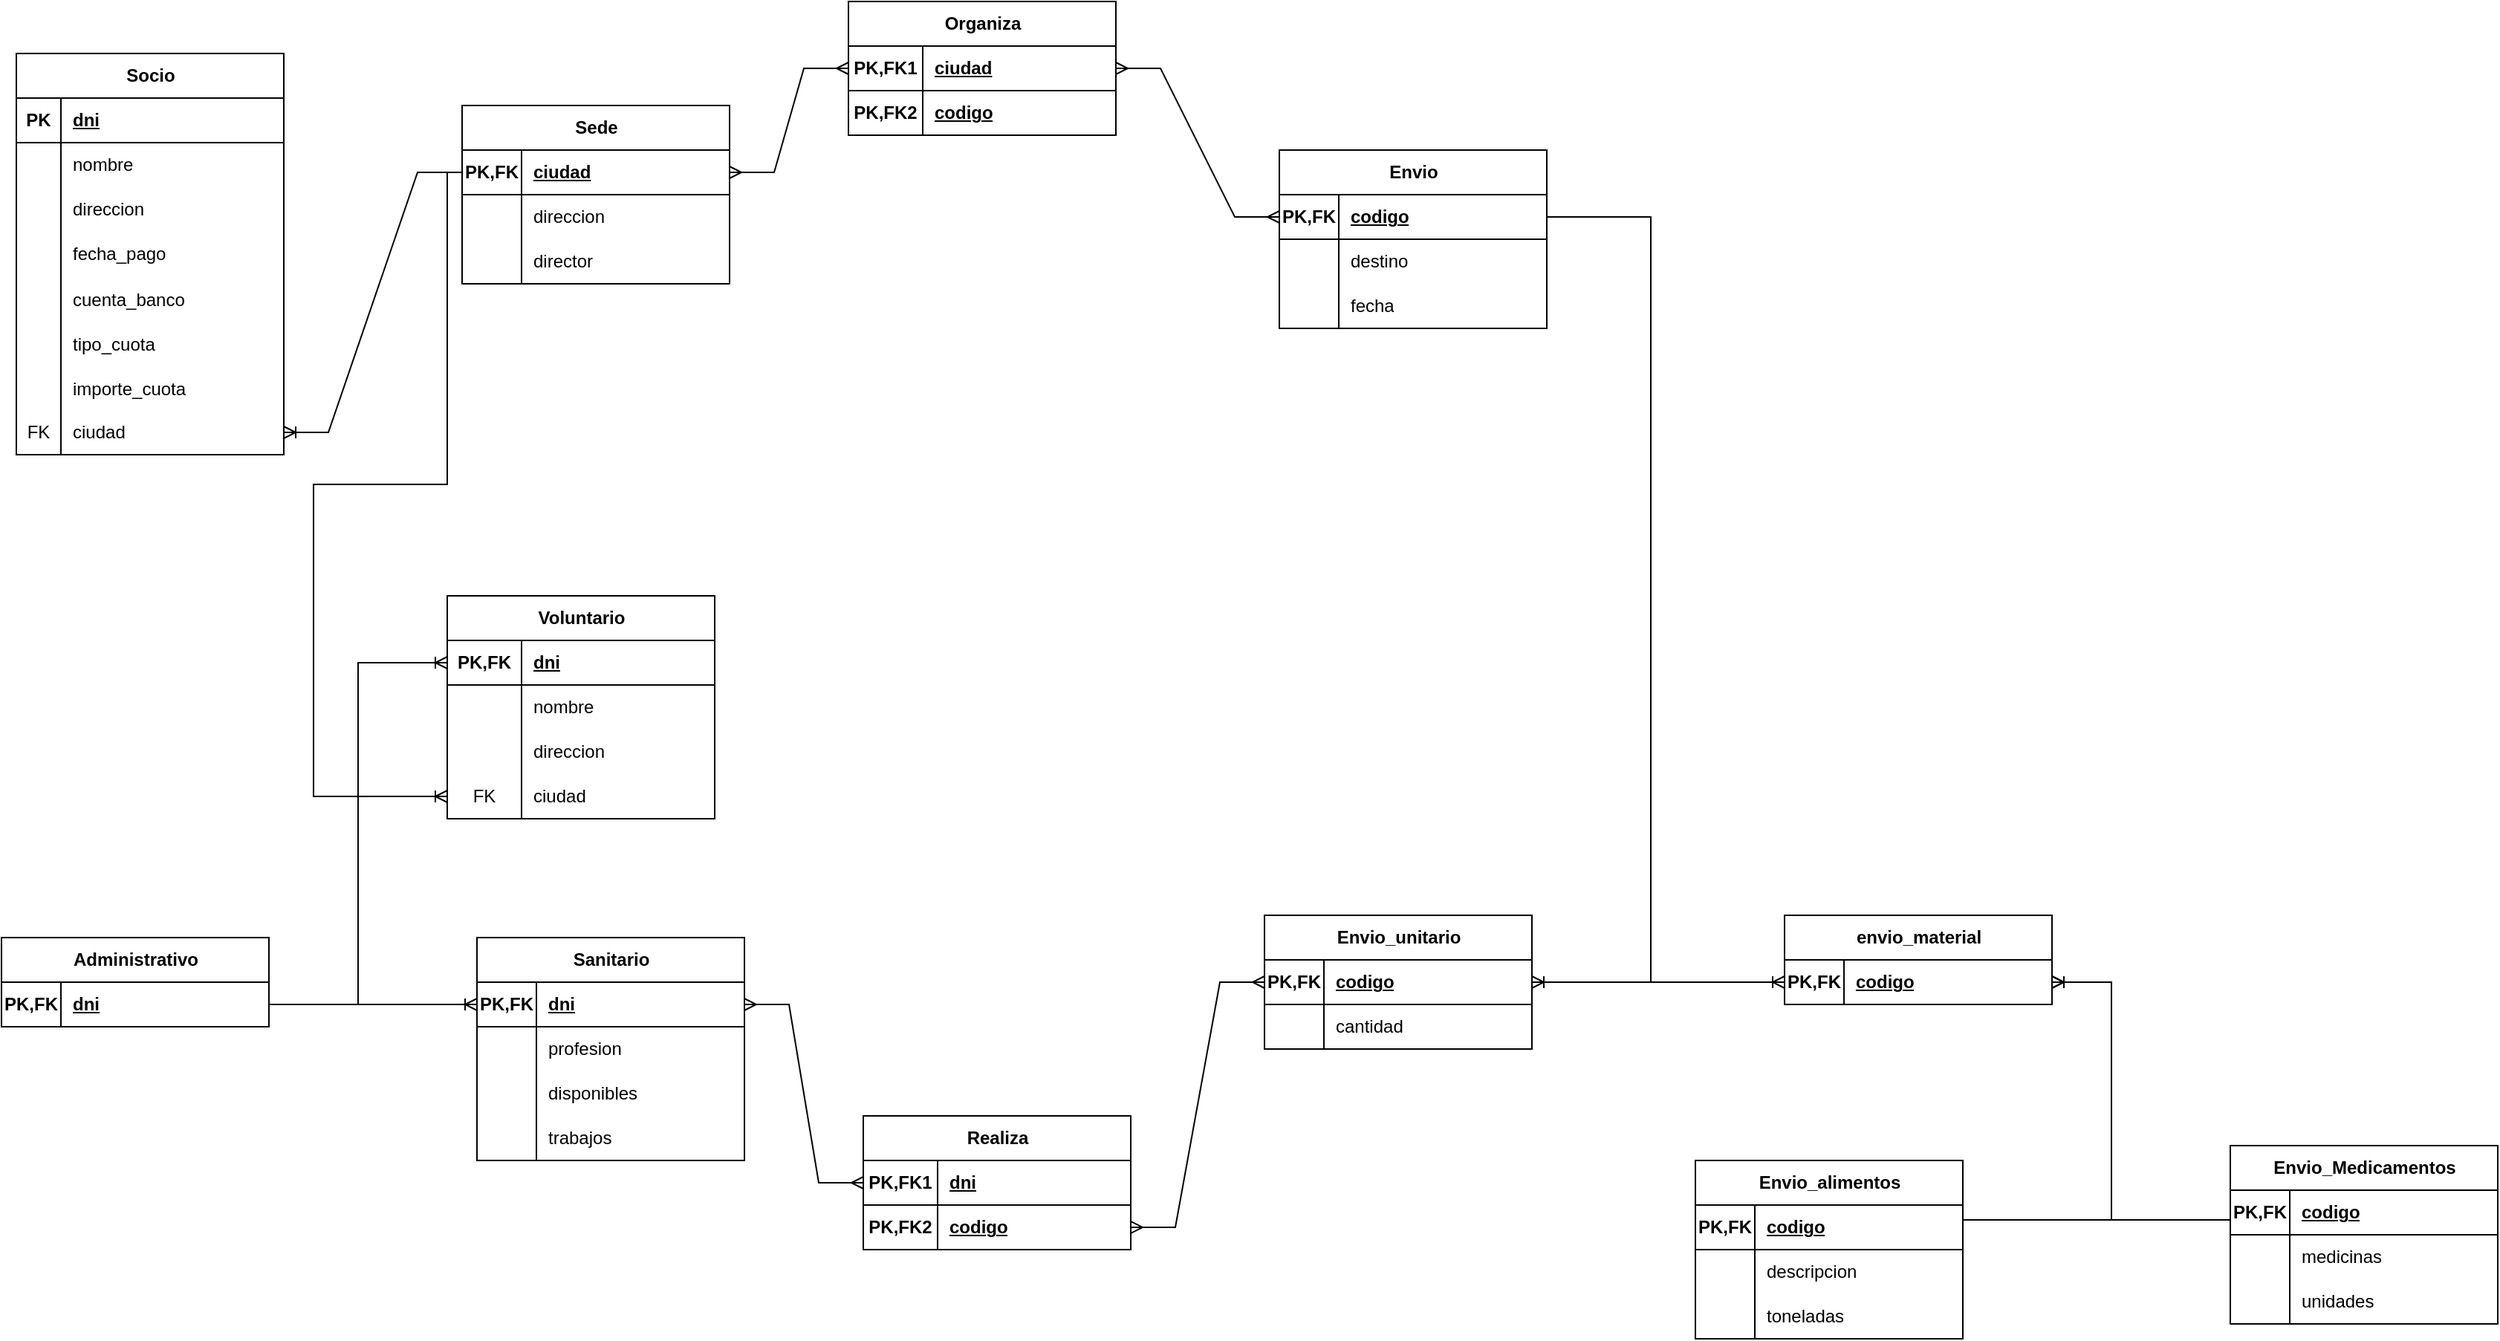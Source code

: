 <mxfile version="22.1.21" type="device">
  <diagram id="R2lEEEUBdFMjLlhIrx00" name="Page-1">
    <mxGraphModel dx="2284" dy="1944" grid="1" gridSize="10" guides="1" tooltips="1" connect="1" arrows="1" fold="1" page="1" pageScale="1" pageWidth="850" pageHeight="1100" math="0" shadow="0" extFonts="Permanent Marker^https://fonts.googleapis.com/css?family=Permanent+Marker">
      <root>
        <mxCell id="0" />
        <mxCell id="1" parent="0" />
        <mxCell id="1O1M_kBjVg28QE_yOUGU-1" value="Sede" style="shape=table;startSize=30;container=1;collapsible=1;childLayout=tableLayout;fixedRows=1;rowLines=0;fontStyle=1;align=center;resizeLast=1;html=1;" parent="1" vertex="1">
          <mxGeometry x="30" y="60" width="180" height="120" as="geometry" />
        </mxCell>
        <mxCell id="1O1M_kBjVg28QE_yOUGU-2" value="" style="shape=tableRow;horizontal=0;startSize=0;swimlaneHead=0;swimlaneBody=0;fillColor=none;collapsible=0;dropTarget=0;points=[[0,0.5],[1,0.5]];portConstraint=eastwest;top=0;left=0;right=0;bottom=1;" parent="1O1M_kBjVg28QE_yOUGU-1" vertex="1">
          <mxGeometry y="30" width="180" height="30" as="geometry" />
        </mxCell>
        <mxCell id="1O1M_kBjVg28QE_yOUGU-3" value="PK,FK" style="shape=partialRectangle;connectable=0;fillColor=none;top=0;left=0;bottom=0;right=0;fontStyle=1;overflow=hidden;whiteSpace=wrap;html=1;" parent="1O1M_kBjVg28QE_yOUGU-2" vertex="1">
          <mxGeometry width="40" height="30" as="geometry">
            <mxRectangle width="40" height="30" as="alternateBounds" />
          </mxGeometry>
        </mxCell>
        <mxCell id="1O1M_kBjVg28QE_yOUGU-4" value="ciudad" style="shape=partialRectangle;connectable=0;fillColor=none;top=0;left=0;bottom=0;right=0;align=left;spacingLeft=6;fontStyle=5;overflow=hidden;whiteSpace=wrap;html=1;" parent="1O1M_kBjVg28QE_yOUGU-2" vertex="1">
          <mxGeometry x="40" width="140" height="30" as="geometry">
            <mxRectangle width="140" height="30" as="alternateBounds" />
          </mxGeometry>
        </mxCell>
        <mxCell id="1O1M_kBjVg28QE_yOUGU-5" value="" style="shape=tableRow;horizontal=0;startSize=0;swimlaneHead=0;swimlaneBody=0;fillColor=none;collapsible=0;dropTarget=0;points=[[0,0.5],[1,0.5]];portConstraint=eastwest;top=0;left=0;right=0;bottom=0;" parent="1O1M_kBjVg28QE_yOUGU-1" vertex="1">
          <mxGeometry y="60" width="180" height="30" as="geometry" />
        </mxCell>
        <mxCell id="1O1M_kBjVg28QE_yOUGU-6" value="" style="shape=partialRectangle;connectable=0;fillColor=none;top=0;left=0;bottom=0;right=0;editable=1;overflow=hidden;whiteSpace=wrap;html=1;" parent="1O1M_kBjVg28QE_yOUGU-5" vertex="1">
          <mxGeometry width="40" height="30" as="geometry">
            <mxRectangle width="40" height="30" as="alternateBounds" />
          </mxGeometry>
        </mxCell>
        <mxCell id="1O1M_kBjVg28QE_yOUGU-7" value="direccion" style="shape=partialRectangle;connectable=0;fillColor=none;top=0;left=0;bottom=0;right=0;align=left;spacingLeft=6;overflow=hidden;whiteSpace=wrap;html=1;" parent="1O1M_kBjVg28QE_yOUGU-5" vertex="1">
          <mxGeometry x="40" width="140" height="30" as="geometry">
            <mxRectangle width="140" height="30" as="alternateBounds" />
          </mxGeometry>
        </mxCell>
        <mxCell id="1O1M_kBjVg28QE_yOUGU-8" value="" style="shape=tableRow;horizontal=0;startSize=0;swimlaneHead=0;swimlaneBody=0;fillColor=none;collapsible=0;dropTarget=0;points=[[0,0.5],[1,0.5]];portConstraint=eastwest;top=0;left=0;right=0;bottom=0;" parent="1O1M_kBjVg28QE_yOUGU-1" vertex="1">
          <mxGeometry y="90" width="180" height="30" as="geometry" />
        </mxCell>
        <mxCell id="1O1M_kBjVg28QE_yOUGU-9" value="" style="shape=partialRectangle;connectable=0;fillColor=none;top=0;left=0;bottom=0;right=0;editable=1;overflow=hidden;whiteSpace=wrap;html=1;" parent="1O1M_kBjVg28QE_yOUGU-8" vertex="1">
          <mxGeometry width="40" height="30" as="geometry">
            <mxRectangle width="40" height="30" as="alternateBounds" />
          </mxGeometry>
        </mxCell>
        <mxCell id="1O1M_kBjVg28QE_yOUGU-10" value="director" style="shape=partialRectangle;connectable=0;fillColor=none;top=0;left=0;bottom=0;right=0;align=left;spacingLeft=6;overflow=hidden;whiteSpace=wrap;html=1;" parent="1O1M_kBjVg28QE_yOUGU-8" vertex="1">
          <mxGeometry x="40" width="140" height="30" as="geometry">
            <mxRectangle width="140" height="30" as="alternateBounds" />
          </mxGeometry>
        </mxCell>
        <mxCell id="1O1M_kBjVg28QE_yOUGU-14" value="Socio" style="shape=table;startSize=30;container=1;collapsible=1;childLayout=tableLayout;fixedRows=1;rowLines=0;fontStyle=1;align=center;resizeLast=1;html=1;" parent="1" vertex="1">
          <mxGeometry x="-270" y="25" width="180" height="270" as="geometry" />
        </mxCell>
        <mxCell id="1O1M_kBjVg28QE_yOUGU-15" value="" style="shape=tableRow;horizontal=0;startSize=0;swimlaneHead=0;swimlaneBody=0;fillColor=none;collapsible=0;dropTarget=0;points=[[0,0.5],[1,0.5]];portConstraint=eastwest;top=0;left=0;right=0;bottom=1;" parent="1O1M_kBjVg28QE_yOUGU-14" vertex="1">
          <mxGeometry y="30" width="180" height="30" as="geometry" />
        </mxCell>
        <mxCell id="1O1M_kBjVg28QE_yOUGU-16" value="PK" style="shape=partialRectangle;connectable=0;fillColor=none;top=0;left=0;bottom=0;right=0;fontStyle=1;overflow=hidden;whiteSpace=wrap;html=1;" parent="1O1M_kBjVg28QE_yOUGU-15" vertex="1">
          <mxGeometry width="30" height="30" as="geometry">
            <mxRectangle width="30" height="30" as="alternateBounds" />
          </mxGeometry>
        </mxCell>
        <mxCell id="1O1M_kBjVg28QE_yOUGU-17" value="dni" style="shape=partialRectangle;connectable=0;fillColor=none;top=0;left=0;bottom=0;right=0;align=left;spacingLeft=6;fontStyle=5;overflow=hidden;whiteSpace=wrap;html=1;" parent="1O1M_kBjVg28QE_yOUGU-15" vertex="1">
          <mxGeometry x="30" width="150" height="30" as="geometry">
            <mxRectangle width="150" height="30" as="alternateBounds" />
          </mxGeometry>
        </mxCell>
        <mxCell id="1O1M_kBjVg28QE_yOUGU-18" value="" style="shape=tableRow;horizontal=0;startSize=0;swimlaneHead=0;swimlaneBody=0;fillColor=none;collapsible=0;dropTarget=0;points=[[0,0.5],[1,0.5]];portConstraint=eastwest;top=0;left=0;right=0;bottom=0;" parent="1O1M_kBjVg28QE_yOUGU-14" vertex="1">
          <mxGeometry y="60" width="180" height="30" as="geometry" />
        </mxCell>
        <mxCell id="1O1M_kBjVg28QE_yOUGU-19" value="" style="shape=partialRectangle;connectable=0;fillColor=none;top=0;left=0;bottom=0;right=0;editable=1;overflow=hidden;whiteSpace=wrap;html=1;" parent="1O1M_kBjVg28QE_yOUGU-18" vertex="1">
          <mxGeometry width="30" height="30" as="geometry">
            <mxRectangle width="30" height="30" as="alternateBounds" />
          </mxGeometry>
        </mxCell>
        <mxCell id="1O1M_kBjVg28QE_yOUGU-20" value="nombre" style="shape=partialRectangle;connectable=0;fillColor=none;top=0;left=0;bottom=0;right=0;align=left;spacingLeft=6;overflow=hidden;whiteSpace=wrap;html=1;" parent="1O1M_kBjVg28QE_yOUGU-18" vertex="1">
          <mxGeometry x="30" width="150" height="30" as="geometry">
            <mxRectangle width="150" height="30" as="alternateBounds" />
          </mxGeometry>
        </mxCell>
        <mxCell id="1O1M_kBjVg28QE_yOUGU-21" value="" style="shape=tableRow;horizontal=0;startSize=0;swimlaneHead=0;swimlaneBody=0;fillColor=none;collapsible=0;dropTarget=0;points=[[0,0.5],[1,0.5]];portConstraint=eastwest;top=0;left=0;right=0;bottom=0;" parent="1O1M_kBjVg28QE_yOUGU-14" vertex="1">
          <mxGeometry y="90" width="180" height="30" as="geometry" />
        </mxCell>
        <mxCell id="1O1M_kBjVg28QE_yOUGU-22" value="" style="shape=partialRectangle;connectable=0;fillColor=none;top=0;left=0;bottom=0;right=0;editable=1;overflow=hidden;whiteSpace=wrap;html=1;" parent="1O1M_kBjVg28QE_yOUGU-21" vertex="1">
          <mxGeometry width="30" height="30" as="geometry">
            <mxRectangle width="30" height="30" as="alternateBounds" />
          </mxGeometry>
        </mxCell>
        <mxCell id="1O1M_kBjVg28QE_yOUGU-23" value="direccion" style="shape=partialRectangle;connectable=0;fillColor=none;top=0;left=0;bottom=0;right=0;align=left;spacingLeft=6;overflow=hidden;whiteSpace=wrap;html=1;" parent="1O1M_kBjVg28QE_yOUGU-21" vertex="1">
          <mxGeometry x="30" width="150" height="30" as="geometry">
            <mxRectangle width="150" height="30" as="alternateBounds" />
          </mxGeometry>
        </mxCell>
        <mxCell id="1O1M_kBjVg28QE_yOUGU-24" value="" style="shape=tableRow;horizontal=0;startSize=0;swimlaneHead=0;swimlaneBody=0;fillColor=none;collapsible=0;dropTarget=0;points=[[0,0.5],[1,0.5]];portConstraint=eastwest;top=0;left=0;right=0;bottom=0;" parent="1O1M_kBjVg28QE_yOUGU-14" vertex="1">
          <mxGeometry y="120" width="180" height="30" as="geometry" />
        </mxCell>
        <mxCell id="1O1M_kBjVg28QE_yOUGU-25" value="" style="shape=partialRectangle;connectable=0;fillColor=none;top=0;left=0;bottom=0;right=0;editable=1;overflow=hidden;whiteSpace=wrap;html=1;" parent="1O1M_kBjVg28QE_yOUGU-24" vertex="1">
          <mxGeometry width="30" height="30" as="geometry">
            <mxRectangle width="30" height="30" as="alternateBounds" />
          </mxGeometry>
        </mxCell>
        <mxCell id="1O1M_kBjVg28QE_yOUGU-26" value="fecha_pago" style="shape=partialRectangle;connectable=0;fillColor=none;top=0;left=0;bottom=0;right=0;align=left;spacingLeft=6;overflow=hidden;whiteSpace=wrap;html=1;" parent="1O1M_kBjVg28QE_yOUGU-24" vertex="1">
          <mxGeometry x="30" width="150" height="30" as="geometry">
            <mxRectangle width="150" height="30" as="alternateBounds" />
          </mxGeometry>
        </mxCell>
        <mxCell id="1O1M_kBjVg28QE_yOUGU-120" value="" style="shape=tableRow;horizontal=0;startSize=0;swimlaneHead=0;swimlaneBody=0;fillColor=none;collapsible=0;dropTarget=0;points=[[0,0.5],[1,0.5]];portConstraint=eastwest;top=0;left=0;right=0;bottom=0;" parent="1O1M_kBjVg28QE_yOUGU-14" vertex="1">
          <mxGeometry y="150" width="180" height="30" as="geometry" />
        </mxCell>
        <mxCell id="1O1M_kBjVg28QE_yOUGU-121" value="" style="shape=partialRectangle;connectable=0;fillColor=none;top=0;left=0;bottom=0;right=0;editable=1;overflow=hidden;" parent="1O1M_kBjVg28QE_yOUGU-120" vertex="1">
          <mxGeometry width="30" height="30" as="geometry">
            <mxRectangle width="30" height="30" as="alternateBounds" />
          </mxGeometry>
        </mxCell>
        <mxCell id="1O1M_kBjVg28QE_yOUGU-122" value="cuenta_banco" style="shape=partialRectangle;connectable=0;fillColor=none;top=0;left=0;bottom=0;right=0;align=left;spacingLeft=6;overflow=hidden;" parent="1O1M_kBjVg28QE_yOUGU-120" vertex="1">
          <mxGeometry x="30" width="150" height="30" as="geometry">
            <mxRectangle width="150" height="30" as="alternateBounds" />
          </mxGeometry>
        </mxCell>
        <mxCell id="1O1M_kBjVg28QE_yOUGU-123" value="" style="shape=tableRow;horizontal=0;startSize=0;swimlaneHead=0;swimlaneBody=0;fillColor=none;collapsible=0;dropTarget=0;points=[[0,0.5],[1,0.5]];portConstraint=eastwest;top=0;left=0;right=0;bottom=0;" parent="1O1M_kBjVg28QE_yOUGU-14" vertex="1">
          <mxGeometry y="180" width="180" height="30" as="geometry" />
        </mxCell>
        <mxCell id="1O1M_kBjVg28QE_yOUGU-124" value="" style="shape=partialRectangle;connectable=0;fillColor=none;top=0;left=0;bottom=0;right=0;editable=1;overflow=hidden;" parent="1O1M_kBjVg28QE_yOUGU-123" vertex="1">
          <mxGeometry width="30" height="30" as="geometry">
            <mxRectangle width="30" height="30" as="alternateBounds" />
          </mxGeometry>
        </mxCell>
        <mxCell id="1O1M_kBjVg28QE_yOUGU-125" value="tipo_cuota" style="shape=partialRectangle;connectable=0;fillColor=none;top=0;left=0;bottom=0;right=0;align=left;spacingLeft=6;overflow=hidden;" parent="1O1M_kBjVg28QE_yOUGU-123" vertex="1">
          <mxGeometry x="30" width="150" height="30" as="geometry">
            <mxRectangle width="150" height="30" as="alternateBounds" />
          </mxGeometry>
        </mxCell>
        <mxCell id="1O1M_kBjVg28QE_yOUGU-126" value="" style="shape=tableRow;horizontal=0;startSize=0;swimlaneHead=0;swimlaneBody=0;fillColor=none;collapsible=0;dropTarget=0;points=[[0,0.5],[1,0.5]];portConstraint=eastwest;top=0;left=0;right=0;bottom=0;" parent="1O1M_kBjVg28QE_yOUGU-14" vertex="1">
          <mxGeometry y="210" width="180" height="30" as="geometry" />
        </mxCell>
        <mxCell id="1O1M_kBjVg28QE_yOUGU-127" value="" style="shape=partialRectangle;connectable=0;fillColor=none;top=0;left=0;bottom=0;right=0;editable=1;overflow=hidden;" parent="1O1M_kBjVg28QE_yOUGU-126" vertex="1">
          <mxGeometry width="30" height="30" as="geometry">
            <mxRectangle width="30" height="30" as="alternateBounds" />
          </mxGeometry>
        </mxCell>
        <mxCell id="1O1M_kBjVg28QE_yOUGU-128" value="importe_cuota" style="shape=partialRectangle;connectable=0;fillColor=none;top=0;left=0;bottom=0;right=0;align=left;spacingLeft=6;overflow=hidden;" parent="1O1M_kBjVg28QE_yOUGU-126" vertex="1">
          <mxGeometry x="30" width="150" height="30" as="geometry">
            <mxRectangle width="150" height="30" as="alternateBounds" />
          </mxGeometry>
        </mxCell>
        <mxCell id="1O1M_kBjVg28QE_yOUGU-129" value="" style="shape=tableRow;horizontal=0;startSize=0;swimlaneHead=0;swimlaneBody=0;fillColor=none;collapsible=0;dropTarget=0;points=[[0,0.5],[1,0.5]];portConstraint=eastwest;top=0;left=0;right=0;bottom=0;" parent="1O1M_kBjVg28QE_yOUGU-14" vertex="1">
          <mxGeometry y="240" width="180" height="30" as="geometry" />
        </mxCell>
        <mxCell id="1O1M_kBjVg28QE_yOUGU-130" value="FK" style="shape=partialRectangle;connectable=0;fillColor=none;top=0;left=0;bottom=0;right=0;fontStyle=0;overflow=hidden;whiteSpace=wrap;html=1;" parent="1O1M_kBjVg28QE_yOUGU-129" vertex="1">
          <mxGeometry width="30" height="30" as="geometry">
            <mxRectangle width="30" height="30" as="alternateBounds" />
          </mxGeometry>
        </mxCell>
        <mxCell id="1O1M_kBjVg28QE_yOUGU-131" value="ciudad" style="shape=partialRectangle;connectable=0;fillColor=none;top=0;left=0;bottom=0;right=0;align=left;spacingLeft=6;fontStyle=0;overflow=hidden;whiteSpace=wrap;html=1;" parent="1O1M_kBjVg28QE_yOUGU-129" vertex="1">
          <mxGeometry x="30" width="150" height="30" as="geometry">
            <mxRectangle width="150" height="30" as="alternateBounds" />
          </mxGeometry>
        </mxCell>
        <mxCell id="1O1M_kBjVg28QE_yOUGU-27" value="Envio" style="shape=table;startSize=30;container=1;collapsible=1;childLayout=tableLayout;fixedRows=1;rowLines=0;fontStyle=1;align=center;resizeLast=1;html=1;" parent="1" vertex="1">
          <mxGeometry x="580" y="90" width="180" height="120" as="geometry" />
        </mxCell>
        <mxCell id="1O1M_kBjVg28QE_yOUGU-28" value="" style="shape=tableRow;horizontal=0;startSize=0;swimlaneHead=0;swimlaneBody=0;fillColor=none;collapsible=0;dropTarget=0;points=[[0,0.5],[1,0.5]];portConstraint=eastwest;top=0;left=0;right=0;bottom=1;" parent="1O1M_kBjVg28QE_yOUGU-27" vertex="1">
          <mxGeometry y="30" width="180" height="30" as="geometry" />
        </mxCell>
        <mxCell id="1O1M_kBjVg28QE_yOUGU-29" value="PK,FK" style="shape=partialRectangle;connectable=0;fillColor=none;top=0;left=0;bottom=0;right=0;fontStyle=1;overflow=hidden;whiteSpace=wrap;html=1;" parent="1O1M_kBjVg28QE_yOUGU-28" vertex="1">
          <mxGeometry width="40" height="30" as="geometry">
            <mxRectangle width="40" height="30" as="alternateBounds" />
          </mxGeometry>
        </mxCell>
        <mxCell id="1O1M_kBjVg28QE_yOUGU-30" value="codigo" style="shape=partialRectangle;connectable=0;fillColor=none;top=0;left=0;bottom=0;right=0;align=left;spacingLeft=6;fontStyle=5;overflow=hidden;whiteSpace=wrap;html=1;" parent="1O1M_kBjVg28QE_yOUGU-28" vertex="1">
          <mxGeometry x="40" width="140" height="30" as="geometry">
            <mxRectangle width="140" height="30" as="alternateBounds" />
          </mxGeometry>
        </mxCell>
        <mxCell id="1O1M_kBjVg28QE_yOUGU-31" value="" style="shape=tableRow;horizontal=0;startSize=0;swimlaneHead=0;swimlaneBody=0;fillColor=none;collapsible=0;dropTarget=0;points=[[0,0.5],[1,0.5]];portConstraint=eastwest;top=0;left=0;right=0;bottom=0;" parent="1O1M_kBjVg28QE_yOUGU-27" vertex="1">
          <mxGeometry y="60" width="180" height="30" as="geometry" />
        </mxCell>
        <mxCell id="1O1M_kBjVg28QE_yOUGU-32" value="" style="shape=partialRectangle;connectable=0;fillColor=none;top=0;left=0;bottom=0;right=0;editable=1;overflow=hidden;whiteSpace=wrap;html=1;" parent="1O1M_kBjVg28QE_yOUGU-31" vertex="1">
          <mxGeometry width="40" height="30" as="geometry">
            <mxRectangle width="40" height="30" as="alternateBounds" />
          </mxGeometry>
        </mxCell>
        <mxCell id="1O1M_kBjVg28QE_yOUGU-33" value="destino" style="shape=partialRectangle;connectable=0;fillColor=none;top=0;left=0;bottom=0;right=0;align=left;spacingLeft=6;overflow=hidden;whiteSpace=wrap;html=1;" parent="1O1M_kBjVg28QE_yOUGU-31" vertex="1">
          <mxGeometry x="40" width="140" height="30" as="geometry">
            <mxRectangle width="140" height="30" as="alternateBounds" />
          </mxGeometry>
        </mxCell>
        <mxCell id="1O1M_kBjVg28QE_yOUGU-34" value="" style="shape=tableRow;horizontal=0;startSize=0;swimlaneHead=0;swimlaneBody=0;fillColor=none;collapsible=0;dropTarget=0;points=[[0,0.5],[1,0.5]];portConstraint=eastwest;top=0;left=0;right=0;bottom=0;" parent="1O1M_kBjVg28QE_yOUGU-27" vertex="1">
          <mxGeometry y="90" width="180" height="30" as="geometry" />
        </mxCell>
        <mxCell id="1O1M_kBjVg28QE_yOUGU-35" value="" style="shape=partialRectangle;connectable=0;fillColor=none;top=0;left=0;bottom=0;right=0;editable=1;overflow=hidden;whiteSpace=wrap;html=1;" parent="1O1M_kBjVg28QE_yOUGU-34" vertex="1">
          <mxGeometry width="40" height="30" as="geometry">
            <mxRectangle width="40" height="30" as="alternateBounds" />
          </mxGeometry>
        </mxCell>
        <mxCell id="1O1M_kBjVg28QE_yOUGU-36" value="fecha" style="shape=partialRectangle;connectable=0;fillColor=none;top=0;left=0;bottom=0;right=0;align=left;spacingLeft=6;overflow=hidden;whiteSpace=wrap;html=1;" parent="1O1M_kBjVg28QE_yOUGU-34" vertex="1">
          <mxGeometry x="40" width="140" height="30" as="geometry">
            <mxRectangle width="140" height="30" as="alternateBounds" />
          </mxGeometry>
        </mxCell>
        <mxCell id="1O1M_kBjVg28QE_yOUGU-40" value="Organiza" style="shape=table;startSize=30;container=1;collapsible=1;childLayout=tableLayout;fixedRows=1;rowLines=0;fontStyle=1;align=center;resizeLast=1;html=1;" parent="1" vertex="1">
          <mxGeometry x="290" y="-10" width="180" height="90" as="geometry" />
        </mxCell>
        <mxCell id="1O1M_kBjVg28QE_yOUGU-41" value="" style="shape=tableRow;horizontal=0;startSize=0;swimlaneHead=0;swimlaneBody=0;fillColor=none;collapsible=0;dropTarget=0;points=[[0,0.5],[1,0.5]];portConstraint=eastwest;top=0;left=0;right=0;bottom=1;" parent="1O1M_kBjVg28QE_yOUGU-40" vertex="1">
          <mxGeometry y="30" width="180" height="30" as="geometry" />
        </mxCell>
        <mxCell id="1O1M_kBjVg28QE_yOUGU-42" value="PK,FK1" style="shape=partialRectangle;connectable=0;fillColor=none;top=0;left=0;bottom=0;right=0;fontStyle=1;overflow=hidden;whiteSpace=wrap;html=1;" parent="1O1M_kBjVg28QE_yOUGU-41" vertex="1">
          <mxGeometry width="50" height="30" as="geometry">
            <mxRectangle width="50" height="30" as="alternateBounds" />
          </mxGeometry>
        </mxCell>
        <mxCell id="1O1M_kBjVg28QE_yOUGU-43" value="ciudad" style="shape=partialRectangle;connectable=0;fillColor=none;top=0;left=0;bottom=0;right=0;align=left;spacingLeft=6;fontStyle=5;overflow=hidden;whiteSpace=wrap;html=1;" parent="1O1M_kBjVg28QE_yOUGU-41" vertex="1">
          <mxGeometry x="50" width="130" height="30" as="geometry">
            <mxRectangle width="130" height="30" as="alternateBounds" />
          </mxGeometry>
        </mxCell>
        <mxCell id="1O1M_kBjVg28QE_yOUGU-133" value="" style="shape=tableRow;horizontal=0;startSize=0;swimlaneHead=0;swimlaneBody=0;fillColor=none;collapsible=0;dropTarget=0;points=[[0,0.5],[1,0.5]];portConstraint=eastwest;top=0;left=0;right=0;bottom=1;" parent="1O1M_kBjVg28QE_yOUGU-40" vertex="1">
          <mxGeometry y="60" width="180" height="30" as="geometry" />
        </mxCell>
        <mxCell id="1O1M_kBjVg28QE_yOUGU-134" value="PK,FK2" style="shape=partialRectangle;connectable=0;fillColor=none;top=0;left=0;bottom=0;right=0;fontStyle=1;overflow=hidden;whiteSpace=wrap;html=1;" parent="1O1M_kBjVg28QE_yOUGU-133" vertex="1">
          <mxGeometry width="50" height="30" as="geometry">
            <mxRectangle width="50" height="30" as="alternateBounds" />
          </mxGeometry>
        </mxCell>
        <mxCell id="1O1M_kBjVg28QE_yOUGU-135" value="codigo" style="shape=partialRectangle;connectable=0;fillColor=none;top=0;left=0;bottom=0;right=0;align=left;spacingLeft=6;fontStyle=5;overflow=hidden;whiteSpace=wrap;html=1;" parent="1O1M_kBjVg28QE_yOUGU-133" vertex="1">
          <mxGeometry x="50" width="130" height="30" as="geometry">
            <mxRectangle width="130" height="30" as="alternateBounds" />
          </mxGeometry>
        </mxCell>
        <mxCell id="1O1M_kBjVg28QE_yOUGU-53" value="Envio_unitario" style="shape=table;startSize=30;container=1;collapsible=1;childLayout=tableLayout;fixedRows=1;rowLines=0;fontStyle=1;align=center;resizeLast=1;html=1;" parent="1" vertex="1">
          <mxGeometry x="570" y="605" width="180" height="90" as="geometry" />
        </mxCell>
        <mxCell id="1O1M_kBjVg28QE_yOUGU-54" value="" style="shape=tableRow;horizontal=0;startSize=0;swimlaneHead=0;swimlaneBody=0;fillColor=none;collapsible=0;dropTarget=0;points=[[0,0.5],[1,0.5]];portConstraint=eastwest;top=0;left=0;right=0;bottom=1;" parent="1O1M_kBjVg28QE_yOUGU-53" vertex="1">
          <mxGeometry y="30" width="180" height="30" as="geometry" />
        </mxCell>
        <mxCell id="1O1M_kBjVg28QE_yOUGU-55" value="PK,FK" style="shape=partialRectangle;connectable=0;fillColor=none;top=0;left=0;bottom=0;right=0;fontStyle=1;overflow=hidden;whiteSpace=wrap;html=1;" parent="1O1M_kBjVg28QE_yOUGU-54" vertex="1">
          <mxGeometry width="40" height="30" as="geometry">
            <mxRectangle width="40" height="30" as="alternateBounds" />
          </mxGeometry>
        </mxCell>
        <mxCell id="1O1M_kBjVg28QE_yOUGU-56" value="codigo" style="shape=partialRectangle;connectable=0;fillColor=none;top=0;left=0;bottom=0;right=0;align=left;spacingLeft=6;fontStyle=5;overflow=hidden;whiteSpace=wrap;html=1;" parent="1O1M_kBjVg28QE_yOUGU-54" vertex="1">
          <mxGeometry x="40" width="140" height="30" as="geometry">
            <mxRectangle width="140" height="30" as="alternateBounds" />
          </mxGeometry>
        </mxCell>
        <mxCell id="1O1M_kBjVg28QE_yOUGU-57" value="" style="shape=tableRow;horizontal=0;startSize=0;swimlaneHead=0;swimlaneBody=0;fillColor=none;collapsible=0;dropTarget=0;points=[[0,0.5],[1,0.5]];portConstraint=eastwest;top=0;left=0;right=0;bottom=0;" parent="1O1M_kBjVg28QE_yOUGU-53" vertex="1">
          <mxGeometry y="60" width="180" height="30" as="geometry" />
        </mxCell>
        <mxCell id="1O1M_kBjVg28QE_yOUGU-58" value="" style="shape=partialRectangle;connectable=0;fillColor=none;top=0;left=0;bottom=0;right=0;editable=1;overflow=hidden;whiteSpace=wrap;html=1;" parent="1O1M_kBjVg28QE_yOUGU-57" vertex="1">
          <mxGeometry width="40" height="30" as="geometry">
            <mxRectangle width="40" height="30" as="alternateBounds" />
          </mxGeometry>
        </mxCell>
        <mxCell id="1O1M_kBjVg28QE_yOUGU-59" value="cantidad" style="shape=partialRectangle;connectable=0;fillColor=none;top=0;left=0;bottom=0;right=0;align=left;spacingLeft=6;overflow=hidden;whiteSpace=wrap;html=1;" parent="1O1M_kBjVg28QE_yOUGU-57" vertex="1">
          <mxGeometry x="40" width="140" height="30" as="geometry">
            <mxRectangle width="140" height="30" as="alternateBounds" />
          </mxGeometry>
        </mxCell>
        <mxCell id="1O1M_kBjVg28QE_yOUGU-68" value="Administrativo" style="shape=table;startSize=30;container=1;collapsible=1;childLayout=tableLayout;fixedRows=1;rowLines=0;fontStyle=1;align=center;resizeLast=1;html=1;" parent="1" vertex="1">
          <mxGeometry x="-280" y="620" width="180" height="60" as="geometry" />
        </mxCell>
        <mxCell id="1O1M_kBjVg28QE_yOUGU-69" value="" style="shape=tableRow;horizontal=0;startSize=0;swimlaneHead=0;swimlaneBody=0;fillColor=none;collapsible=0;dropTarget=0;points=[[0,0.5],[1,0.5]];portConstraint=eastwest;top=0;left=0;right=0;bottom=1;" parent="1O1M_kBjVg28QE_yOUGU-68" vertex="1">
          <mxGeometry y="30" width="180" height="30" as="geometry" />
        </mxCell>
        <mxCell id="1O1M_kBjVg28QE_yOUGU-70" value="PK,FK" style="shape=partialRectangle;connectable=0;fillColor=none;top=0;left=0;bottom=0;right=0;fontStyle=1;overflow=hidden;whiteSpace=wrap;html=1;" parent="1O1M_kBjVg28QE_yOUGU-69" vertex="1">
          <mxGeometry width="40" height="30" as="geometry">
            <mxRectangle width="40" height="30" as="alternateBounds" />
          </mxGeometry>
        </mxCell>
        <mxCell id="1O1M_kBjVg28QE_yOUGU-71" value="dni" style="shape=partialRectangle;connectable=0;fillColor=none;top=0;left=0;bottom=0;right=0;align=left;spacingLeft=6;fontStyle=5;overflow=hidden;whiteSpace=wrap;html=1;" parent="1O1M_kBjVg28QE_yOUGU-69" vertex="1">
          <mxGeometry x="40" width="140" height="30" as="geometry">
            <mxRectangle width="140" height="30" as="alternateBounds" />
          </mxGeometry>
        </mxCell>
        <mxCell id="1O1M_kBjVg28QE_yOUGU-81" value="Voluntario" style="shape=table;startSize=30;container=1;collapsible=1;childLayout=tableLayout;fixedRows=1;rowLines=0;fontStyle=1;align=center;resizeLast=1;html=1;" parent="1" vertex="1">
          <mxGeometry x="20" y="390" width="180" height="150" as="geometry" />
        </mxCell>
        <mxCell id="1O1M_kBjVg28QE_yOUGU-82" value="" style="shape=tableRow;horizontal=0;startSize=0;swimlaneHead=0;swimlaneBody=0;fillColor=none;collapsible=0;dropTarget=0;points=[[0,0.5],[1,0.5]];portConstraint=eastwest;top=0;left=0;right=0;bottom=1;" parent="1O1M_kBjVg28QE_yOUGU-81" vertex="1">
          <mxGeometry y="30" width="180" height="30" as="geometry" />
        </mxCell>
        <mxCell id="1O1M_kBjVg28QE_yOUGU-83" value="PK,FK" style="shape=partialRectangle;connectable=0;fillColor=none;top=0;left=0;bottom=0;right=0;fontStyle=1;overflow=hidden;whiteSpace=wrap;html=1;" parent="1O1M_kBjVg28QE_yOUGU-82" vertex="1">
          <mxGeometry width="50" height="30" as="geometry">
            <mxRectangle width="50" height="30" as="alternateBounds" />
          </mxGeometry>
        </mxCell>
        <mxCell id="1O1M_kBjVg28QE_yOUGU-84" value="dni" style="shape=partialRectangle;connectable=0;fillColor=none;top=0;left=0;bottom=0;right=0;align=left;spacingLeft=6;fontStyle=5;overflow=hidden;whiteSpace=wrap;html=1;" parent="1O1M_kBjVg28QE_yOUGU-82" vertex="1">
          <mxGeometry x="50" width="130" height="30" as="geometry">
            <mxRectangle width="130" height="30" as="alternateBounds" />
          </mxGeometry>
        </mxCell>
        <mxCell id="1O1M_kBjVg28QE_yOUGU-85" value="" style="shape=tableRow;horizontal=0;startSize=0;swimlaneHead=0;swimlaneBody=0;fillColor=none;collapsible=0;dropTarget=0;points=[[0,0.5],[1,0.5]];portConstraint=eastwest;top=0;left=0;right=0;bottom=0;" parent="1O1M_kBjVg28QE_yOUGU-81" vertex="1">
          <mxGeometry y="60" width="180" height="30" as="geometry" />
        </mxCell>
        <mxCell id="1O1M_kBjVg28QE_yOUGU-86" value="" style="shape=partialRectangle;connectable=0;fillColor=none;top=0;left=0;bottom=0;right=0;editable=1;overflow=hidden;whiteSpace=wrap;html=1;" parent="1O1M_kBjVg28QE_yOUGU-85" vertex="1">
          <mxGeometry width="50" height="30" as="geometry">
            <mxRectangle width="50" height="30" as="alternateBounds" />
          </mxGeometry>
        </mxCell>
        <mxCell id="1O1M_kBjVg28QE_yOUGU-87" value="nombre" style="shape=partialRectangle;connectable=0;fillColor=none;top=0;left=0;bottom=0;right=0;align=left;spacingLeft=6;overflow=hidden;whiteSpace=wrap;html=1;" parent="1O1M_kBjVg28QE_yOUGU-85" vertex="1">
          <mxGeometry x="50" width="130" height="30" as="geometry">
            <mxRectangle width="130" height="30" as="alternateBounds" />
          </mxGeometry>
        </mxCell>
        <mxCell id="1O1M_kBjVg28QE_yOUGU-88" value="" style="shape=tableRow;horizontal=0;startSize=0;swimlaneHead=0;swimlaneBody=0;fillColor=none;collapsible=0;dropTarget=0;points=[[0,0.5],[1,0.5]];portConstraint=eastwest;top=0;left=0;right=0;bottom=0;" parent="1O1M_kBjVg28QE_yOUGU-81" vertex="1">
          <mxGeometry y="90" width="180" height="30" as="geometry" />
        </mxCell>
        <mxCell id="1O1M_kBjVg28QE_yOUGU-89" value="" style="shape=partialRectangle;connectable=0;fillColor=none;top=0;left=0;bottom=0;right=0;editable=1;overflow=hidden;whiteSpace=wrap;html=1;" parent="1O1M_kBjVg28QE_yOUGU-88" vertex="1">
          <mxGeometry width="50" height="30" as="geometry">
            <mxRectangle width="50" height="30" as="alternateBounds" />
          </mxGeometry>
        </mxCell>
        <mxCell id="1O1M_kBjVg28QE_yOUGU-90" value="direccion" style="shape=partialRectangle;connectable=0;fillColor=none;top=0;left=0;bottom=0;right=0;align=left;spacingLeft=6;overflow=hidden;whiteSpace=wrap;html=1;" parent="1O1M_kBjVg28QE_yOUGU-88" vertex="1">
          <mxGeometry x="50" width="130" height="30" as="geometry">
            <mxRectangle width="130" height="30" as="alternateBounds" />
          </mxGeometry>
        </mxCell>
        <mxCell id="gcbWAhgDJr1e4NU1OIoA-1" value="" style="shape=tableRow;horizontal=0;startSize=0;swimlaneHead=0;swimlaneBody=0;fillColor=none;collapsible=0;dropTarget=0;points=[[0,0.5],[1,0.5]];portConstraint=eastwest;top=0;left=0;right=0;bottom=0;" parent="1O1M_kBjVg28QE_yOUGU-81" vertex="1">
          <mxGeometry y="120" width="180" height="30" as="geometry" />
        </mxCell>
        <mxCell id="gcbWAhgDJr1e4NU1OIoA-2" value="FK" style="shape=partialRectangle;connectable=0;fillColor=none;top=0;left=0;bottom=0;right=0;fontStyle=0;overflow=hidden;whiteSpace=wrap;html=1;" parent="gcbWAhgDJr1e4NU1OIoA-1" vertex="1">
          <mxGeometry width="50" height="30" as="geometry">
            <mxRectangle width="50" height="30" as="alternateBounds" />
          </mxGeometry>
        </mxCell>
        <mxCell id="gcbWAhgDJr1e4NU1OIoA-3" value="ciudad" style="shape=partialRectangle;connectable=0;fillColor=none;top=0;left=0;bottom=0;right=0;align=left;spacingLeft=6;fontStyle=0;overflow=hidden;whiteSpace=wrap;html=1;" parent="gcbWAhgDJr1e4NU1OIoA-1" vertex="1">
          <mxGeometry x="50" width="130" height="30" as="geometry">
            <mxRectangle width="130" height="30" as="alternateBounds" />
          </mxGeometry>
        </mxCell>
        <mxCell id="1O1M_kBjVg28QE_yOUGU-94" value="Sanitario" style="shape=table;startSize=30;container=1;collapsible=1;childLayout=tableLayout;fixedRows=1;rowLines=0;fontStyle=1;align=center;resizeLast=1;html=1;" parent="1" vertex="1">
          <mxGeometry x="40" y="620" width="180" height="150" as="geometry" />
        </mxCell>
        <mxCell id="1O1M_kBjVg28QE_yOUGU-95" value="" style="shape=tableRow;horizontal=0;startSize=0;swimlaneHead=0;swimlaneBody=0;fillColor=none;collapsible=0;dropTarget=0;points=[[0,0.5],[1,0.5]];portConstraint=eastwest;top=0;left=0;right=0;bottom=1;" parent="1O1M_kBjVg28QE_yOUGU-94" vertex="1">
          <mxGeometry y="30" width="180" height="30" as="geometry" />
        </mxCell>
        <mxCell id="1O1M_kBjVg28QE_yOUGU-96" value="PK,FK" style="shape=partialRectangle;connectable=0;fillColor=none;top=0;left=0;bottom=0;right=0;fontStyle=1;overflow=hidden;whiteSpace=wrap;html=1;" parent="1O1M_kBjVg28QE_yOUGU-95" vertex="1">
          <mxGeometry width="40" height="30" as="geometry">
            <mxRectangle width="40" height="30" as="alternateBounds" />
          </mxGeometry>
        </mxCell>
        <mxCell id="1O1M_kBjVg28QE_yOUGU-97" value="dni" style="shape=partialRectangle;connectable=0;fillColor=none;top=0;left=0;bottom=0;right=0;align=left;spacingLeft=6;fontStyle=5;overflow=hidden;whiteSpace=wrap;html=1;" parent="1O1M_kBjVg28QE_yOUGU-95" vertex="1">
          <mxGeometry x="40" width="140" height="30" as="geometry">
            <mxRectangle width="140" height="30" as="alternateBounds" />
          </mxGeometry>
        </mxCell>
        <mxCell id="1O1M_kBjVg28QE_yOUGU-98" value="" style="shape=tableRow;horizontal=0;startSize=0;swimlaneHead=0;swimlaneBody=0;fillColor=none;collapsible=0;dropTarget=0;points=[[0,0.5],[1,0.5]];portConstraint=eastwest;top=0;left=0;right=0;bottom=0;" parent="1O1M_kBjVg28QE_yOUGU-94" vertex="1">
          <mxGeometry y="60" width="180" height="30" as="geometry" />
        </mxCell>
        <mxCell id="1O1M_kBjVg28QE_yOUGU-99" value="" style="shape=partialRectangle;connectable=0;fillColor=none;top=0;left=0;bottom=0;right=0;editable=1;overflow=hidden;whiteSpace=wrap;html=1;" parent="1O1M_kBjVg28QE_yOUGU-98" vertex="1">
          <mxGeometry width="40" height="30" as="geometry">
            <mxRectangle width="40" height="30" as="alternateBounds" />
          </mxGeometry>
        </mxCell>
        <mxCell id="1O1M_kBjVg28QE_yOUGU-100" value="profesion" style="shape=partialRectangle;connectable=0;fillColor=none;top=0;left=0;bottom=0;right=0;align=left;spacingLeft=6;overflow=hidden;whiteSpace=wrap;html=1;" parent="1O1M_kBjVg28QE_yOUGU-98" vertex="1">
          <mxGeometry x="40" width="140" height="30" as="geometry">
            <mxRectangle width="140" height="30" as="alternateBounds" />
          </mxGeometry>
        </mxCell>
        <mxCell id="1O1M_kBjVg28QE_yOUGU-101" value="" style="shape=tableRow;horizontal=0;startSize=0;swimlaneHead=0;swimlaneBody=0;fillColor=none;collapsible=0;dropTarget=0;points=[[0,0.5],[1,0.5]];portConstraint=eastwest;top=0;left=0;right=0;bottom=0;" parent="1O1M_kBjVg28QE_yOUGU-94" vertex="1">
          <mxGeometry y="90" width="180" height="30" as="geometry" />
        </mxCell>
        <mxCell id="1O1M_kBjVg28QE_yOUGU-102" value="" style="shape=partialRectangle;connectable=0;fillColor=none;top=0;left=0;bottom=0;right=0;editable=1;overflow=hidden;whiteSpace=wrap;html=1;" parent="1O1M_kBjVg28QE_yOUGU-101" vertex="1">
          <mxGeometry width="40" height="30" as="geometry">
            <mxRectangle width="40" height="30" as="alternateBounds" />
          </mxGeometry>
        </mxCell>
        <mxCell id="1O1M_kBjVg28QE_yOUGU-103" value="disponibles" style="shape=partialRectangle;connectable=0;fillColor=none;top=0;left=0;bottom=0;right=0;align=left;spacingLeft=6;overflow=hidden;whiteSpace=wrap;html=1;" parent="1O1M_kBjVg28QE_yOUGU-101" vertex="1">
          <mxGeometry x="40" width="140" height="30" as="geometry">
            <mxRectangle width="140" height="30" as="alternateBounds" />
          </mxGeometry>
        </mxCell>
        <mxCell id="1O1M_kBjVg28QE_yOUGU-104" value="" style="shape=tableRow;horizontal=0;startSize=0;swimlaneHead=0;swimlaneBody=0;fillColor=none;collapsible=0;dropTarget=0;points=[[0,0.5],[1,0.5]];portConstraint=eastwest;top=0;left=0;right=0;bottom=0;" parent="1O1M_kBjVg28QE_yOUGU-94" vertex="1">
          <mxGeometry y="120" width="180" height="30" as="geometry" />
        </mxCell>
        <mxCell id="1O1M_kBjVg28QE_yOUGU-105" value="" style="shape=partialRectangle;connectable=0;fillColor=none;top=0;left=0;bottom=0;right=0;editable=1;overflow=hidden;whiteSpace=wrap;html=1;" parent="1O1M_kBjVg28QE_yOUGU-104" vertex="1">
          <mxGeometry width="40" height="30" as="geometry">
            <mxRectangle width="40" height="30" as="alternateBounds" />
          </mxGeometry>
        </mxCell>
        <mxCell id="1O1M_kBjVg28QE_yOUGU-106" value="trabajos" style="shape=partialRectangle;connectable=0;fillColor=none;top=0;left=0;bottom=0;right=0;align=left;spacingLeft=6;overflow=hidden;whiteSpace=wrap;html=1;" parent="1O1M_kBjVg28QE_yOUGU-104" vertex="1">
          <mxGeometry x="40" width="140" height="30" as="geometry">
            <mxRectangle width="140" height="30" as="alternateBounds" />
          </mxGeometry>
        </mxCell>
        <mxCell id="1O1M_kBjVg28QE_yOUGU-107" value="Realiza" style="shape=table;startSize=30;container=1;collapsible=1;childLayout=tableLayout;fixedRows=1;rowLines=0;fontStyle=1;align=center;resizeLast=1;html=1;" parent="1" vertex="1">
          <mxGeometry x="300" y="740" width="180" height="90" as="geometry" />
        </mxCell>
        <mxCell id="1O1M_kBjVg28QE_yOUGU-108" value="" style="shape=tableRow;horizontal=0;startSize=0;swimlaneHead=0;swimlaneBody=0;fillColor=none;collapsible=0;dropTarget=0;points=[[0,0.5],[1,0.5]];portConstraint=eastwest;top=0;left=0;right=0;bottom=1;" parent="1O1M_kBjVg28QE_yOUGU-107" vertex="1">
          <mxGeometry y="30" width="180" height="30" as="geometry" />
        </mxCell>
        <mxCell id="1O1M_kBjVg28QE_yOUGU-109" value="PK,FK1" style="shape=partialRectangle;connectable=0;fillColor=none;top=0;left=0;bottom=0;right=0;fontStyle=1;overflow=hidden;whiteSpace=wrap;html=1;" parent="1O1M_kBjVg28QE_yOUGU-108" vertex="1">
          <mxGeometry width="50" height="30" as="geometry">
            <mxRectangle width="50" height="30" as="alternateBounds" />
          </mxGeometry>
        </mxCell>
        <mxCell id="1O1M_kBjVg28QE_yOUGU-110" value="dni" style="shape=partialRectangle;connectable=0;fillColor=none;top=0;left=0;bottom=0;right=0;align=left;spacingLeft=6;fontStyle=5;overflow=hidden;whiteSpace=wrap;html=1;" parent="1O1M_kBjVg28QE_yOUGU-108" vertex="1">
          <mxGeometry x="50" width="130" height="30" as="geometry">
            <mxRectangle width="130" height="30" as="alternateBounds" />
          </mxGeometry>
        </mxCell>
        <mxCell id="gcbWAhgDJr1e4NU1OIoA-6" value="" style="shape=tableRow;horizontal=0;startSize=0;swimlaneHead=0;swimlaneBody=0;fillColor=none;collapsible=0;dropTarget=0;points=[[0,0.5],[1,0.5]];portConstraint=eastwest;top=0;left=0;right=0;bottom=1;" parent="1O1M_kBjVg28QE_yOUGU-107" vertex="1">
          <mxGeometry y="60" width="180" height="30" as="geometry" />
        </mxCell>
        <mxCell id="gcbWAhgDJr1e4NU1OIoA-7" value="PK,FK2" style="shape=partialRectangle;connectable=0;fillColor=none;top=0;left=0;bottom=0;right=0;fontStyle=1;overflow=hidden;whiteSpace=wrap;html=1;" parent="gcbWAhgDJr1e4NU1OIoA-6" vertex="1">
          <mxGeometry width="50" height="30" as="geometry">
            <mxRectangle width="50" height="30" as="alternateBounds" />
          </mxGeometry>
        </mxCell>
        <mxCell id="gcbWAhgDJr1e4NU1OIoA-8" value="codigo" style="shape=partialRectangle;connectable=0;fillColor=none;top=0;left=0;bottom=0;right=0;align=left;spacingLeft=6;fontStyle=5;overflow=hidden;whiteSpace=wrap;html=1;" parent="gcbWAhgDJr1e4NU1OIoA-6" vertex="1">
          <mxGeometry x="50" width="130" height="30" as="geometry">
            <mxRectangle width="130" height="30" as="alternateBounds" />
          </mxGeometry>
        </mxCell>
        <mxCell id="1O1M_kBjVg28QE_yOUGU-132" value="" style="edgeStyle=entityRelationEdgeStyle;fontSize=12;html=1;endArrow=ERoneToMany;rounded=0;entryX=1;entryY=0.5;entryDx=0;entryDy=0;" parent="1" source="1O1M_kBjVg28QE_yOUGU-2" target="1O1M_kBjVg28QE_yOUGU-129" edge="1">
          <mxGeometry width="100" height="100" relative="1" as="geometry">
            <mxPoint x="-70" y="250" as="sourcePoint" />
            <mxPoint x="30" y="150" as="targetPoint" />
          </mxGeometry>
        </mxCell>
        <mxCell id="1O1M_kBjVg28QE_yOUGU-136" value="" style="edgeStyle=entityRelationEdgeStyle;fontSize=12;html=1;endArrow=ERmany;startArrow=ERmany;rounded=0;" parent="1" source="1O1M_kBjVg28QE_yOUGU-2" target="1O1M_kBjVg28QE_yOUGU-41" edge="1">
          <mxGeometry width="100" height="100" relative="1" as="geometry">
            <mxPoint x="370" y="280" as="sourcePoint" />
            <mxPoint x="470" y="180" as="targetPoint" />
            <Array as="points">
              <mxPoint x="350" y="190" />
            </Array>
          </mxGeometry>
        </mxCell>
        <mxCell id="1O1M_kBjVg28QE_yOUGU-137" value="" style="edgeStyle=entityRelationEdgeStyle;fontSize=12;html=1;endArrow=ERmany;startArrow=ERmany;rounded=0;" parent="1" source="1O1M_kBjVg28QE_yOUGU-41" target="1O1M_kBjVg28QE_yOUGU-28" edge="1">
          <mxGeometry width="100" height="100" relative="1" as="geometry">
            <mxPoint x="370" y="280" as="sourcePoint" />
            <mxPoint x="470" y="180" as="targetPoint" />
          </mxGeometry>
        </mxCell>
        <mxCell id="gcbWAhgDJr1e4NU1OIoA-4" value="" style="edgeStyle=orthogonalEdgeStyle;fontSize=12;html=1;endArrow=ERoneToMany;rounded=0;exitX=0;exitY=0.5;exitDx=0;exitDy=0;" parent="1" source="1O1M_kBjVg28QE_yOUGU-2" target="gcbWAhgDJr1e4NU1OIoA-1" edge="1">
          <mxGeometry width="100" height="100" relative="1" as="geometry">
            <mxPoint x="-60" y="360" as="sourcePoint" />
            <mxPoint x="40" y="260" as="targetPoint" />
            <Array as="points">
              <mxPoint x="20" y="105" />
              <mxPoint x="20" y="315" />
              <mxPoint x="-70" y="315" />
              <mxPoint x="-70" y="525" />
            </Array>
          </mxGeometry>
        </mxCell>
        <mxCell id="gcbWAhgDJr1e4NU1OIoA-5" value="" style="edgeStyle=orthogonalEdgeStyle;fontSize=12;html=1;endArrow=ERoneToMany;rounded=0;" parent="1" source="1O1M_kBjVg28QE_yOUGU-82" target="1O1M_kBjVg28QE_yOUGU-95" edge="1">
          <mxGeometry width="100" height="100" relative="1" as="geometry">
            <mxPoint x="-80" y="690" as="sourcePoint" />
            <mxPoint x="20" y="590" as="targetPoint" />
            <Array as="points">
              <mxPoint x="-40" y="435" />
              <mxPoint x="-40" y="665" />
            </Array>
          </mxGeometry>
        </mxCell>
        <mxCell id="gcbWAhgDJr1e4NU1OIoA-9" value="" style="edgeStyle=orthogonalEdgeStyle;fontSize=12;html=1;endArrow=ERoneToMany;rounded=0;" parent="1" source="1O1M_kBjVg28QE_yOUGU-69" target="1O1M_kBjVg28QE_yOUGU-82" edge="1">
          <mxGeometry width="100" height="100" relative="1" as="geometry">
            <mxPoint x="-260" y="580" as="sourcePoint" />
            <mxPoint x="-160" y="480" as="targetPoint" />
          </mxGeometry>
        </mxCell>
        <mxCell id="gcbWAhgDJr1e4NU1OIoA-10" value="" style="edgeStyle=entityRelationEdgeStyle;fontSize=12;html=1;endArrow=ERmany;startArrow=ERmany;rounded=0;" parent="1" source="1O1M_kBjVg28QE_yOUGU-95" target="1O1M_kBjVg28QE_yOUGU-108" edge="1">
          <mxGeometry width="100" height="100" relative="1" as="geometry">
            <mxPoint x="330" y="430" as="sourcePoint" />
            <mxPoint x="430" y="330" as="targetPoint" />
          </mxGeometry>
        </mxCell>
        <mxCell id="gcbWAhgDJr1e4NU1OIoA-11" value="" style="edgeStyle=entityRelationEdgeStyle;fontSize=12;html=1;endArrow=ERmany;startArrow=ERmany;rounded=0;" parent="1" source="gcbWAhgDJr1e4NU1OIoA-6" target="1O1M_kBjVg28QE_yOUGU-54" edge="1">
          <mxGeometry width="100" height="100" relative="1" as="geometry">
            <mxPoint x="480" y="795" as="sourcePoint" />
            <mxPoint x="570" y="660" as="targetPoint" />
          </mxGeometry>
        </mxCell>
        <mxCell id="gcbWAhgDJr1e4NU1OIoA-12" value="" style="edgeStyle=orthogonalEdgeStyle;fontSize=12;html=1;endArrow=ERoneToMany;rounded=0;" parent="1" source="1O1M_kBjVg28QE_yOUGU-28" target="1O1M_kBjVg28QE_yOUGU-54" edge="1">
          <mxGeometry width="100" height="100" relative="1" as="geometry">
            <mxPoint x="470" y="260" as="sourcePoint" />
            <mxPoint x="430" y="530" as="targetPoint" />
            <Array as="points">
              <mxPoint x="830" y="135" />
              <mxPoint x="830" y="650" />
            </Array>
          </mxGeometry>
        </mxCell>
        <mxCell id="gcbWAhgDJr1e4NU1OIoA-13" value="envio_material" style="shape=table;startSize=30;container=1;collapsible=1;childLayout=tableLayout;fixedRows=1;rowLines=0;fontStyle=1;align=center;resizeLast=1;html=1;" parent="1" vertex="1">
          <mxGeometry x="920" y="605" width="180" height="60" as="geometry" />
        </mxCell>
        <mxCell id="gcbWAhgDJr1e4NU1OIoA-14" value="" style="shape=tableRow;horizontal=0;startSize=0;swimlaneHead=0;swimlaneBody=0;fillColor=none;collapsible=0;dropTarget=0;points=[[0,0.5],[1,0.5]];portConstraint=eastwest;top=0;left=0;right=0;bottom=1;" parent="gcbWAhgDJr1e4NU1OIoA-13" vertex="1">
          <mxGeometry y="30" width="180" height="30" as="geometry" />
        </mxCell>
        <mxCell id="gcbWAhgDJr1e4NU1OIoA-15" value="PK,FK" style="shape=partialRectangle;connectable=0;fillColor=none;top=0;left=0;bottom=0;right=0;fontStyle=1;overflow=hidden;whiteSpace=wrap;html=1;" parent="gcbWAhgDJr1e4NU1OIoA-14" vertex="1">
          <mxGeometry width="40" height="30" as="geometry">
            <mxRectangle width="40" height="30" as="alternateBounds" />
          </mxGeometry>
        </mxCell>
        <mxCell id="gcbWAhgDJr1e4NU1OIoA-16" value="codigo" style="shape=partialRectangle;connectable=0;fillColor=none;top=0;left=0;bottom=0;right=0;align=left;spacingLeft=6;fontStyle=5;overflow=hidden;whiteSpace=wrap;html=1;" parent="gcbWAhgDJr1e4NU1OIoA-14" vertex="1">
          <mxGeometry x="40" width="140" height="30" as="geometry">
            <mxRectangle width="140" height="30" as="alternateBounds" />
          </mxGeometry>
        </mxCell>
        <mxCell id="gcbWAhgDJr1e4NU1OIoA-26" value="" style="edgeStyle=orthogonalEdgeStyle;fontSize=12;html=1;endArrow=ERoneToMany;rounded=0;" parent="1" source="1O1M_kBjVg28QE_yOUGU-28" target="gcbWAhgDJr1e4NU1OIoA-14" edge="1">
          <mxGeometry width="100" height="100" relative="1" as="geometry">
            <mxPoint x="640" y="530" as="sourcePoint" />
            <mxPoint x="740" y="430" as="targetPoint" />
            <Array as="points">
              <mxPoint x="830" y="135" />
              <mxPoint x="830" y="650" />
            </Array>
          </mxGeometry>
        </mxCell>
        <mxCell id="gcbWAhgDJr1e4NU1OIoA-29" value="Envio_alimentos" style="shape=table;startSize=30;container=1;collapsible=1;childLayout=tableLayout;fixedRows=1;rowLines=0;fontStyle=1;align=center;resizeLast=1;html=1;" parent="1" vertex="1">
          <mxGeometry x="860" y="770" width="180" height="120" as="geometry" />
        </mxCell>
        <mxCell id="gcbWAhgDJr1e4NU1OIoA-30" value="" style="shape=tableRow;horizontal=0;startSize=0;swimlaneHead=0;swimlaneBody=0;fillColor=none;collapsible=0;dropTarget=0;points=[[0,0.5],[1,0.5]];portConstraint=eastwest;top=0;left=0;right=0;bottom=1;" parent="gcbWAhgDJr1e4NU1OIoA-29" vertex="1">
          <mxGeometry y="30" width="180" height="30" as="geometry" />
        </mxCell>
        <mxCell id="gcbWAhgDJr1e4NU1OIoA-31" value="PK,FK" style="shape=partialRectangle;connectable=0;fillColor=none;top=0;left=0;bottom=0;right=0;fontStyle=1;overflow=hidden;whiteSpace=wrap;html=1;" parent="gcbWAhgDJr1e4NU1OIoA-30" vertex="1">
          <mxGeometry width="40" height="30" as="geometry">
            <mxRectangle width="40" height="30" as="alternateBounds" />
          </mxGeometry>
        </mxCell>
        <mxCell id="gcbWAhgDJr1e4NU1OIoA-32" value="codigo" style="shape=partialRectangle;connectable=0;fillColor=none;top=0;left=0;bottom=0;right=0;align=left;spacingLeft=6;fontStyle=5;overflow=hidden;whiteSpace=wrap;html=1;" parent="gcbWAhgDJr1e4NU1OIoA-30" vertex="1">
          <mxGeometry x="40" width="140" height="30" as="geometry">
            <mxRectangle width="140" height="30" as="alternateBounds" />
          </mxGeometry>
        </mxCell>
        <mxCell id="gcbWAhgDJr1e4NU1OIoA-33" value="" style="shape=tableRow;horizontal=0;startSize=0;swimlaneHead=0;swimlaneBody=0;fillColor=none;collapsible=0;dropTarget=0;points=[[0,0.5],[1,0.5]];portConstraint=eastwest;top=0;left=0;right=0;bottom=0;" parent="gcbWAhgDJr1e4NU1OIoA-29" vertex="1">
          <mxGeometry y="60" width="180" height="30" as="geometry" />
        </mxCell>
        <mxCell id="gcbWAhgDJr1e4NU1OIoA-34" value="" style="shape=partialRectangle;connectable=0;fillColor=none;top=0;left=0;bottom=0;right=0;editable=1;overflow=hidden;whiteSpace=wrap;html=1;" parent="gcbWAhgDJr1e4NU1OIoA-33" vertex="1">
          <mxGeometry width="40" height="30" as="geometry">
            <mxRectangle width="40" height="30" as="alternateBounds" />
          </mxGeometry>
        </mxCell>
        <mxCell id="gcbWAhgDJr1e4NU1OIoA-35" value="descripcion" style="shape=partialRectangle;connectable=0;fillColor=none;top=0;left=0;bottom=0;right=0;align=left;spacingLeft=6;overflow=hidden;whiteSpace=wrap;html=1;" parent="gcbWAhgDJr1e4NU1OIoA-33" vertex="1">
          <mxGeometry x="40" width="140" height="30" as="geometry">
            <mxRectangle width="140" height="30" as="alternateBounds" />
          </mxGeometry>
        </mxCell>
        <mxCell id="gcbWAhgDJr1e4NU1OIoA-36" value="" style="shape=tableRow;horizontal=0;startSize=0;swimlaneHead=0;swimlaneBody=0;fillColor=none;collapsible=0;dropTarget=0;points=[[0,0.5],[1,0.5]];portConstraint=eastwest;top=0;left=0;right=0;bottom=0;" parent="gcbWAhgDJr1e4NU1OIoA-29" vertex="1">
          <mxGeometry y="90" width="180" height="30" as="geometry" />
        </mxCell>
        <mxCell id="gcbWAhgDJr1e4NU1OIoA-37" value="" style="shape=partialRectangle;connectable=0;fillColor=none;top=0;left=0;bottom=0;right=0;editable=1;overflow=hidden;whiteSpace=wrap;html=1;" parent="gcbWAhgDJr1e4NU1OIoA-36" vertex="1">
          <mxGeometry width="40" height="30" as="geometry">
            <mxRectangle width="40" height="30" as="alternateBounds" />
          </mxGeometry>
        </mxCell>
        <mxCell id="gcbWAhgDJr1e4NU1OIoA-38" value="toneladas" style="shape=partialRectangle;connectable=0;fillColor=none;top=0;left=0;bottom=0;right=0;align=left;spacingLeft=6;overflow=hidden;whiteSpace=wrap;html=1;" parent="gcbWAhgDJr1e4NU1OIoA-36" vertex="1">
          <mxGeometry x="40" width="140" height="30" as="geometry">
            <mxRectangle width="140" height="30" as="alternateBounds" />
          </mxGeometry>
        </mxCell>
        <mxCell id="gcbWAhgDJr1e4NU1OIoA-42" value="Envio_Medicamentos" style="shape=table;startSize=30;container=1;collapsible=1;childLayout=tableLayout;fixedRows=1;rowLines=0;fontStyle=1;align=center;resizeLast=1;html=1;" parent="1" vertex="1">
          <mxGeometry x="1220" y="760" width="180" height="120" as="geometry" />
        </mxCell>
        <mxCell id="gcbWAhgDJr1e4NU1OIoA-43" value="" style="shape=tableRow;horizontal=0;startSize=0;swimlaneHead=0;swimlaneBody=0;fillColor=none;collapsible=0;dropTarget=0;points=[[0,0.5],[1,0.5]];portConstraint=eastwest;top=0;left=0;right=0;bottom=1;" parent="gcbWAhgDJr1e4NU1OIoA-42" vertex="1">
          <mxGeometry y="30" width="180" height="30" as="geometry" />
        </mxCell>
        <mxCell id="gcbWAhgDJr1e4NU1OIoA-44" value="PK,FK" style="shape=partialRectangle;connectable=0;fillColor=none;top=0;left=0;bottom=0;right=0;fontStyle=1;overflow=hidden;whiteSpace=wrap;html=1;" parent="gcbWAhgDJr1e4NU1OIoA-43" vertex="1">
          <mxGeometry width="40" height="30" as="geometry">
            <mxRectangle width="40" height="30" as="alternateBounds" />
          </mxGeometry>
        </mxCell>
        <mxCell id="gcbWAhgDJr1e4NU1OIoA-45" value="codigo" style="shape=partialRectangle;connectable=0;fillColor=none;top=0;left=0;bottom=0;right=0;align=left;spacingLeft=6;fontStyle=5;overflow=hidden;whiteSpace=wrap;html=1;" parent="gcbWAhgDJr1e4NU1OIoA-43" vertex="1">
          <mxGeometry x="40" width="140" height="30" as="geometry">
            <mxRectangle width="140" height="30" as="alternateBounds" />
          </mxGeometry>
        </mxCell>
        <mxCell id="gcbWAhgDJr1e4NU1OIoA-46" value="" style="shape=tableRow;horizontal=0;startSize=0;swimlaneHead=0;swimlaneBody=0;fillColor=none;collapsible=0;dropTarget=0;points=[[0,0.5],[1,0.5]];portConstraint=eastwest;top=0;left=0;right=0;bottom=0;" parent="gcbWAhgDJr1e4NU1OIoA-42" vertex="1">
          <mxGeometry y="60" width="180" height="30" as="geometry" />
        </mxCell>
        <mxCell id="gcbWAhgDJr1e4NU1OIoA-47" value="" style="shape=partialRectangle;connectable=0;fillColor=none;top=0;left=0;bottom=0;right=0;editable=1;overflow=hidden;whiteSpace=wrap;html=1;" parent="gcbWAhgDJr1e4NU1OIoA-46" vertex="1">
          <mxGeometry width="40" height="30" as="geometry">
            <mxRectangle width="40" height="30" as="alternateBounds" />
          </mxGeometry>
        </mxCell>
        <mxCell id="gcbWAhgDJr1e4NU1OIoA-48" value="medicinas" style="shape=partialRectangle;connectable=0;fillColor=none;top=0;left=0;bottom=0;right=0;align=left;spacingLeft=6;overflow=hidden;whiteSpace=wrap;html=1;" parent="gcbWAhgDJr1e4NU1OIoA-46" vertex="1">
          <mxGeometry x="40" width="140" height="30" as="geometry">
            <mxRectangle width="140" height="30" as="alternateBounds" />
          </mxGeometry>
        </mxCell>
        <mxCell id="gcbWAhgDJr1e4NU1OIoA-49" value="" style="shape=tableRow;horizontal=0;startSize=0;swimlaneHead=0;swimlaneBody=0;fillColor=none;collapsible=0;dropTarget=0;points=[[0,0.5],[1,0.5]];portConstraint=eastwest;top=0;left=0;right=0;bottom=0;" parent="gcbWAhgDJr1e4NU1OIoA-42" vertex="1">
          <mxGeometry y="90" width="180" height="30" as="geometry" />
        </mxCell>
        <mxCell id="gcbWAhgDJr1e4NU1OIoA-50" value="" style="shape=partialRectangle;connectable=0;fillColor=none;top=0;left=0;bottom=0;right=0;editable=1;overflow=hidden;whiteSpace=wrap;html=1;" parent="gcbWAhgDJr1e4NU1OIoA-49" vertex="1">
          <mxGeometry width="40" height="30" as="geometry">
            <mxRectangle width="40" height="30" as="alternateBounds" />
          </mxGeometry>
        </mxCell>
        <mxCell id="gcbWAhgDJr1e4NU1OIoA-51" value="unidades" style="shape=partialRectangle;connectable=0;fillColor=none;top=0;left=0;bottom=0;right=0;align=left;spacingLeft=6;overflow=hidden;whiteSpace=wrap;html=1;" parent="gcbWAhgDJr1e4NU1OIoA-49" vertex="1">
          <mxGeometry x="40" width="140" height="30" as="geometry">
            <mxRectangle width="140" height="30" as="alternateBounds" />
          </mxGeometry>
        </mxCell>
        <mxCell id="gcbWAhgDJr1e4NU1OIoA-56" value="" style="edgeStyle=orthogonalEdgeStyle;fontSize=12;html=1;endArrow=ERoneToMany;rounded=0;" parent="1" source="gcbWAhgDJr1e4NU1OIoA-30" target="gcbWAhgDJr1e4NU1OIoA-14" edge="1">
          <mxGeometry width="100" height="100" relative="1" as="geometry">
            <mxPoint x="840" y="780" as="sourcePoint" />
            <mxPoint x="940" y="680" as="targetPoint" />
            <Array as="points">
              <mxPoint x="1140" y="810" />
              <mxPoint x="1140" y="650" />
            </Array>
          </mxGeometry>
        </mxCell>
        <mxCell id="gcbWAhgDJr1e4NU1OIoA-57" value="" style="edgeStyle=orthogonalEdgeStyle;fontSize=12;html=1;endArrow=ERoneToMany;rounded=0;exitX=0;exitY=0.5;exitDx=0;exitDy=0;" parent="1" source="gcbWAhgDJr1e4NU1OIoA-43" target="gcbWAhgDJr1e4NU1OIoA-14" edge="1">
          <mxGeometry width="100" height="100" relative="1" as="geometry">
            <mxPoint x="1160" y="745" as="sourcePoint" />
            <mxPoint x="1260" y="645" as="targetPoint" />
            <Array as="points">
              <mxPoint x="1220" y="810" />
              <mxPoint x="1140" y="810" />
              <mxPoint x="1140" y="650" />
            </Array>
          </mxGeometry>
        </mxCell>
      </root>
    </mxGraphModel>
  </diagram>
</mxfile>
